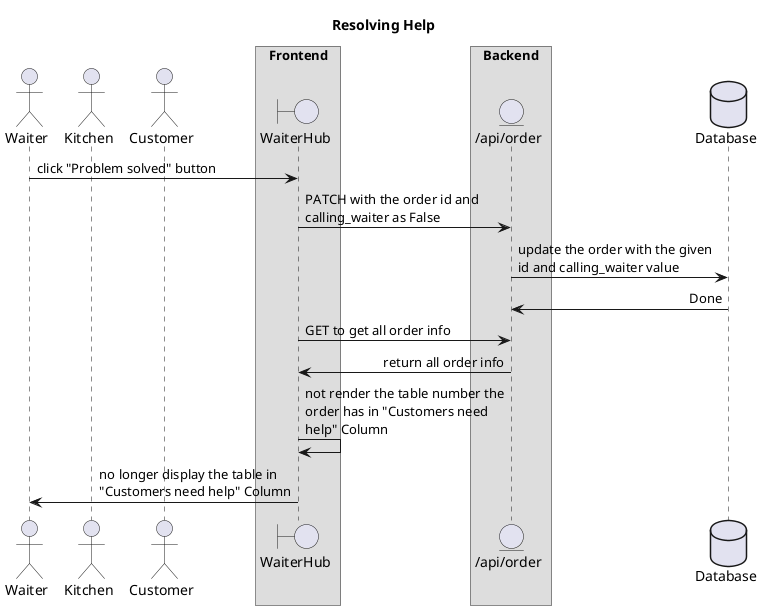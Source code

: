 ' This diagram is written in plantuml with the aid of
' jebbs' [PlantUML](https://marketplace.visualstudio.com/items?itemName=jebbs.plantuml) plugin in VSCode
@startuml
' diagram format
skinparam sequenceArrowThickness 1
skinparam maxmessagesize 200
skinparam BoxPadding 50
skinparam SequenceMessageAlign first
!pragma teoz true

title Resolving Help

' actors
actor Waiter
actor Kitchen
actor Customer
' frontend entities
box Frontend
boundary WaiterHub
end box
' backend entities
box Backend
entity "/api/order" as OrderAPI
end box
' database entities
database Database

Waiter -> WaiterHub: click "Problem solved" button
WaiterHub -> OrderAPI: PATCH with the order id and calling_waiter as False
OrderAPI -> Database: update the order with the given id and calling_waiter value
Database -> OrderAPI: Done
WaiterHub -> OrderAPI: GET to get all order info
OrderAPI -> WaiterHub: return all order info
WaiterHub -> WaiterHub: not render the table number the order has in "Customers need help" Column
WaiterHub -> Waiter: no longer display the table in "Customers need help" Column
@enduml